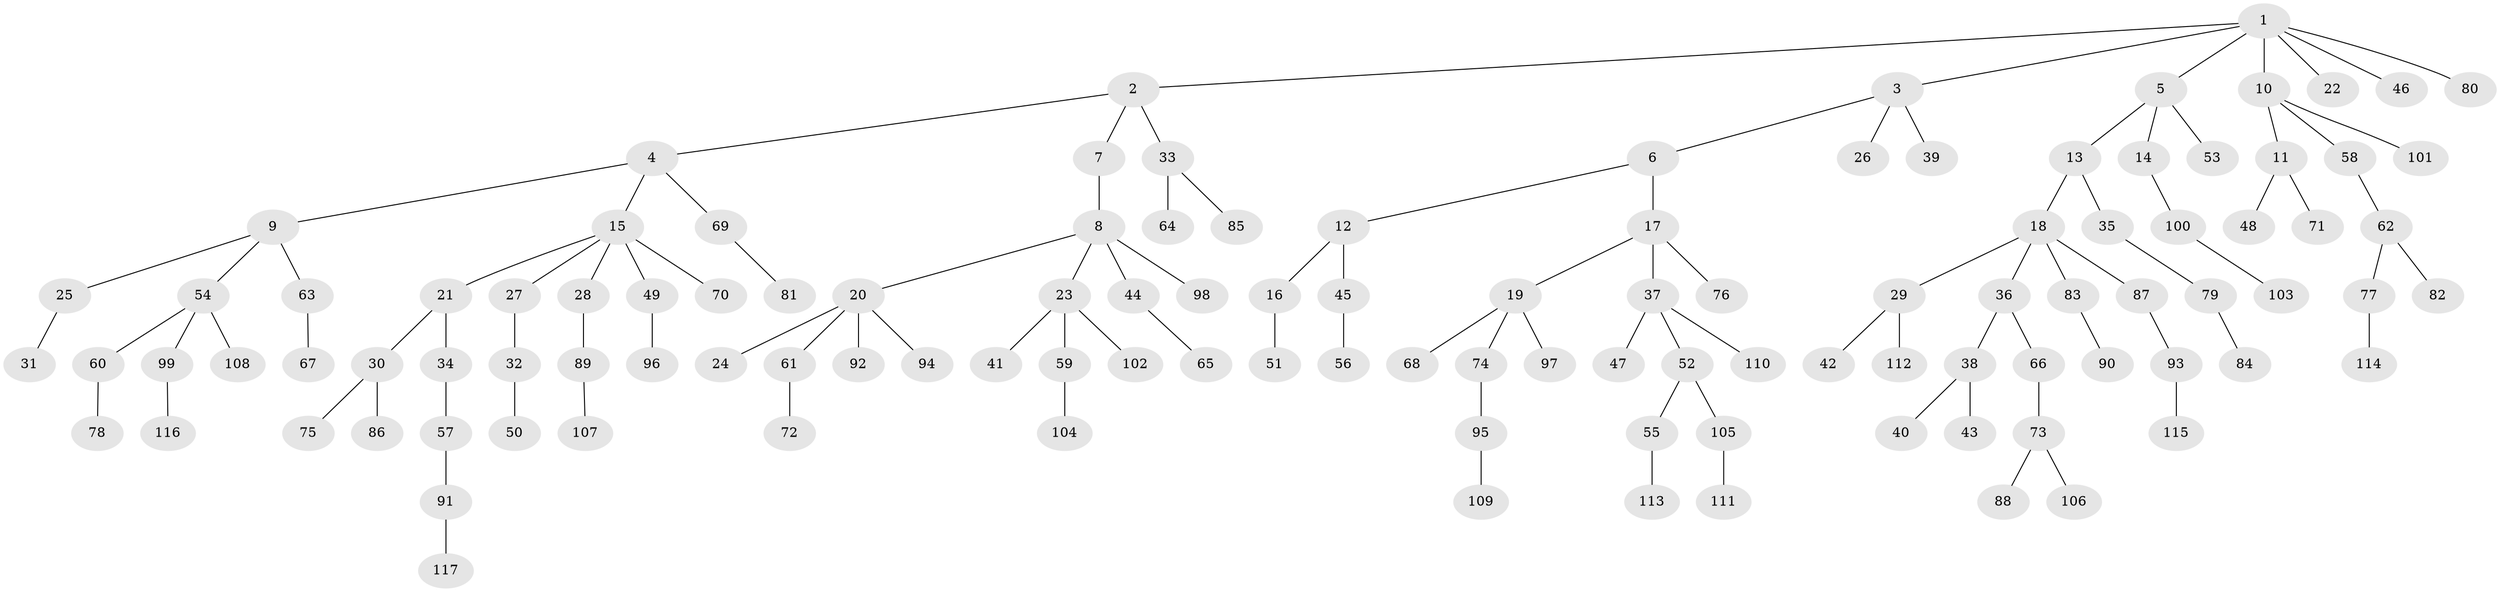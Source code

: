 // Generated by graph-tools (version 1.1) at 2025/02/03/09/25 03:02:17]
// undirected, 117 vertices, 116 edges
graph export_dot {
graph [start="1"]
  node [color=gray90,style=filled];
  1;
  2;
  3;
  4;
  5;
  6;
  7;
  8;
  9;
  10;
  11;
  12;
  13;
  14;
  15;
  16;
  17;
  18;
  19;
  20;
  21;
  22;
  23;
  24;
  25;
  26;
  27;
  28;
  29;
  30;
  31;
  32;
  33;
  34;
  35;
  36;
  37;
  38;
  39;
  40;
  41;
  42;
  43;
  44;
  45;
  46;
  47;
  48;
  49;
  50;
  51;
  52;
  53;
  54;
  55;
  56;
  57;
  58;
  59;
  60;
  61;
  62;
  63;
  64;
  65;
  66;
  67;
  68;
  69;
  70;
  71;
  72;
  73;
  74;
  75;
  76;
  77;
  78;
  79;
  80;
  81;
  82;
  83;
  84;
  85;
  86;
  87;
  88;
  89;
  90;
  91;
  92;
  93;
  94;
  95;
  96;
  97;
  98;
  99;
  100;
  101;
  102;
  103;
  104;
  105;
  106;
  107;
  108;
  109;
  110;
  111;
  112;
  113;
  114;
  115;
  116;
  117;
  1 -- 2;
  1 -- 3;
  1 -- 5;
  1 -- 10;
  1 -- 22;
  1 -- 46;
  1 -- 80;
  2 -- 4;
  2 -- 7;
  2 -- 33;
  3 -- 6;
  3 -- 26;
  3 -- 39;
  4 -- 9;
  4 -- 15;
  4 -- 69;
  5 -- 13;
  5 -- 14;
  5 -- 53;
  6 -- 12;
  6 -- 17;
  7 -- 8;
  8 -- 20;
  8 -- 23;
  8 -- 44;
  8 -- 98;
  9 -- 25;
  9 -- 54;
  9 -- 63;
  10 -- 11;
  10 -- 58;
  10 -- 101;
  11 -- 48;
  11 -- 71;
  12 -- 16;
  12 -- 45;
  13 -- 18;
  13 -- 35;
  14 -- 100;
  15 -- 21;
  15 -- 27;
  15 -- 28;
  15 -- 49;
  15 -- 70;
  16 -- 51;
  17 -- 19;
  17 -- 37;
  17 -- 76;
  18 -- 29;
  18 -- 36;
  18 -- 83;
  18 -- 87;
  19 -- 68;
  19 -- 74;
  19 -- 97;
  20 -- 24;
  20 -- 61;
  20 -- 92;
  20 -- 94;
  21 -- 30;
  21 -- 34;
  23 -- 41;
  23 -- 59;
  23 -- 102;
  25 -- 31;
  27 -- 32;
  28 -- 89;
  29 -- 42;
  29 -- 112;
  30 -- 75;
  30 -- 86;
  32 -- 50;
  33 -- 64;
  33 -- 85;
  34 -- 57;
  35 -- 79;
  36 -- 38;
  36 -- 66;
  37 -- 47;
  37 -- 52;
  37 -- 110;
  38 -- 40;
  38 -- 43;
  44 -- 65;
  45 -- 56;
  49 -- 96;
  52 -- 55;
  52 -- 105;
  54 -- 60;
  54 -- 99;
  54 -- 108;
  55 -- 113;
  57 -- 91;
  58 -- 62;
  59 -- 104;
  60 -- 78;
  61 -- 72;
  62 -- 77;
  62 -- 82;
  63 -- 67;
  66 -- 73;
  69 -- 81;
  73 -- 88;
  73 -- 106;
  74 -- 95;
  77 -- 114;
  79 -- 84;
  83 -- 90;
  87 -- 93;
  89 -- 107;
  91 -- 117;
  93 -- 115;
  95 -- 109;
  99 -- 116;
  100 -- 103;
  105 -- 111;
}
